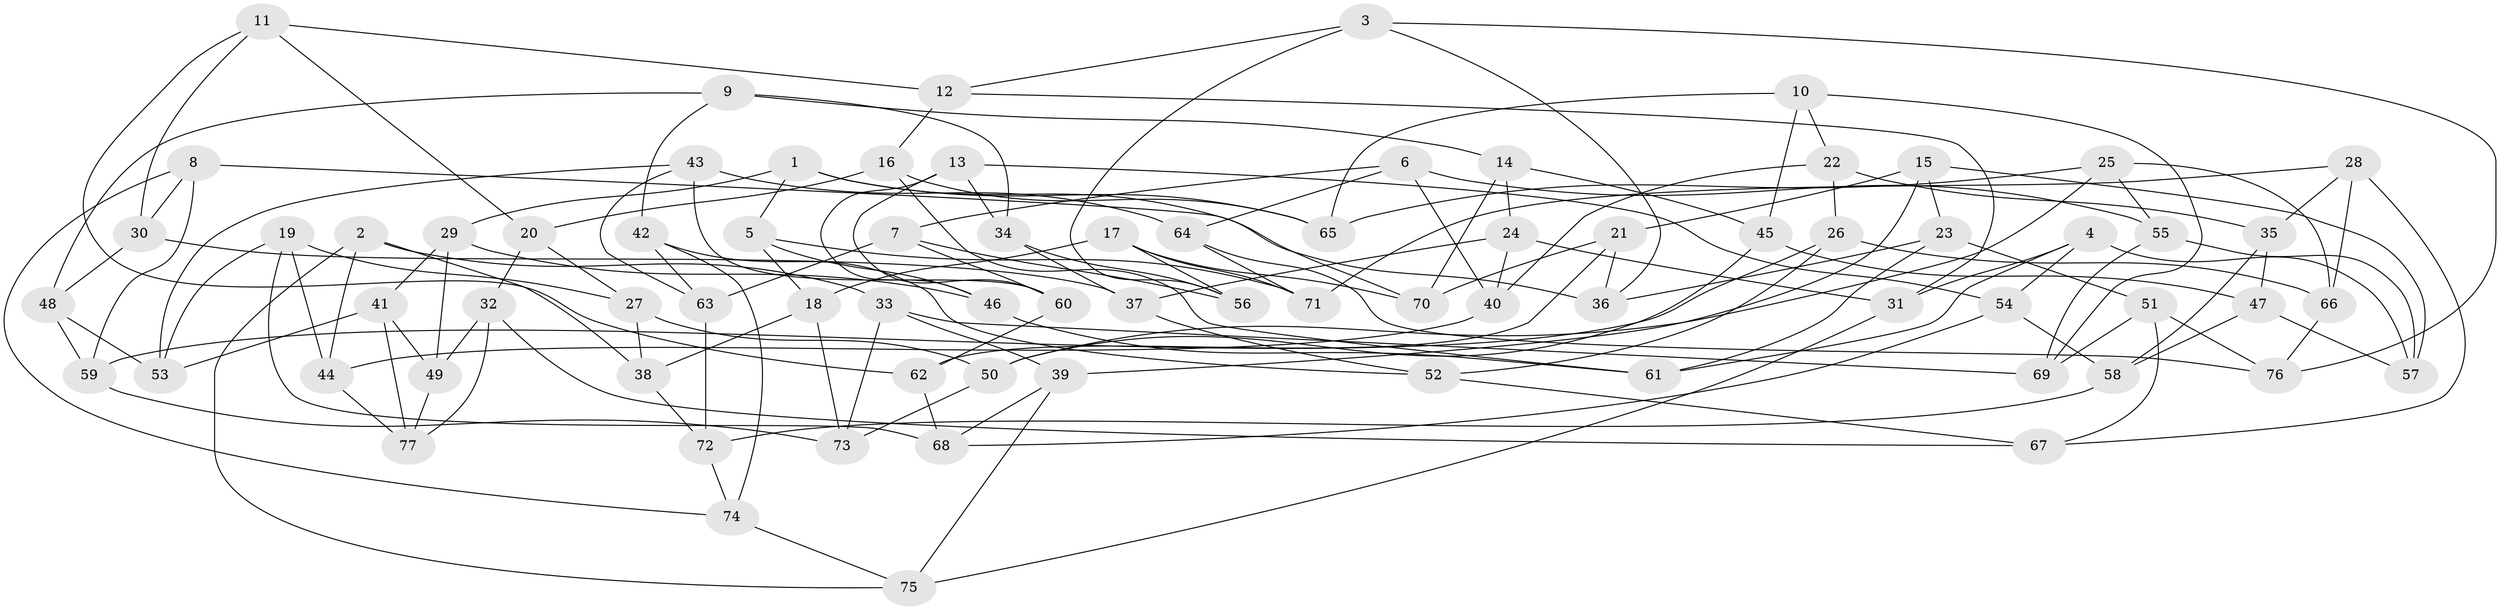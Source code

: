 // Generated by graph-tools (version 1.1) at 2025/38/03/09/25 02:38:17]
// undirected, 77 vertices, 154 edges
graph export_dot {
graph [start="1"]
  node [color=gray90,style=filled];
  1;
  2;
  3;
  4;
  5;
  6;
  7;
  8;
  9;
  10;
  11;
  12;
  13;
  14;
  15;
  16;
  17;
  18;
  19;
  20;
  21;
  22;
  23;
  24;
  25;
  26;
  27;
  28;
  29;
  30;
  31;
  32;
  33;
  34;
  35;
  36;
  37;
  38;
  39;
  40;
  41;
  42;
  43;
  44;
  45;
  46;
  47;
  48;
  49;
  50;
  51;
  52;
  53;
  54;
  55;
  56;
  57;
  58;
  59;
  60;
  61;
  62;
  63;
  64;
  65;
  66;
  67;
  68;
  69;
  70;
  71;
  72;
  73;
  74;
  75;
  76;
  77;
  1 -- 65;
  1 -- 5;
  1 -- 70;
  1 -- 29;
  2 -- 44;
  2 -- 75;
  2 -- 38;
  2 -- 33;
  3 -- 36;
  3 -- 12;
  3 -- 56;
  3 -- 76;
  4 -- 31;
  4 -- 61;
  4 -- 54;
  4 -- 57;
  5 -- 18;
  5 -- 46;
  5 -- 71;
  6 -- 7;
  6 -- 64;
  6 -- 55;
  6 -- 40;
  7 -- 63;
  7 -- 56;
  7 -- 60;
  8 -- 30;
  8 -- 36;
  8 -- 59;
  8 -- 74;
  9 -- 48;
  9 -- 14;
  9 -- 34;
  9 -- 42;
  10 -- 45;
  10 -- 65;
  10 -- 69;
  10 -- 22;
  11 -- 12;
  11 -- 30;
  11 -- 62;
  11 -- 20;
  12 -- 31;
  12 -- 16;
  13 -- 54;
  13 -- 60;
  13 -- 46;
  13 -- 34;
  14 -- 70;
  14 -- 24;
  14 -- 45;
  15 -- 39;
  15 -- 57;
  15 -- 23;
  15 -- 21;
  16 -- 65;
  16 -- 61;
  16 -- 20;
  17 -- 18;
  17 -- 70;
  17 -- 71;
  17 -- 56;
  18 -- 38;
  18 -- 73;
  19 -- 68;
  19 -- 53;
  19 -- 44;
  19 -- 27;
  20 -- 32;
  20 -- 27;
  21 -- 36;
  21 -- 70;
  21 -- 62;
  22 -- 40;
  22 -- 26;
  22 -- 35;
  23 -- 61;
  23 -- 51;
  23 -- 36;
  24 -- 31;
  24 -- 40;
  24 -- 37;
  25 -- 66;
  25 -- 65;
  25 -- 50;
  25 -- 55;
  26 -- 52;
  26 -- 59;
  26 -- 66;
  27 -- 38;
  27 -- 50;
  28 -- 66;
  28 -- 35;
  28 -- 67;
  28 -- 71;
  29 -- 49;
  29 -- 41;
  29 -- 46;
  30 -- 37;
  30 -- 48;
  31 -- 75;
  32 -- 67;
  32 -- 49;
  32 -- 77;
  33 -- 39;
  33 -- 69;
  33 -- 73;
  34 -- 37;
  34 -- 56;
  35 -- 58;
  35 -- 47;
  37 -- 52;
  38 -- 72;
  39 -- 75;
  39 -- 68;
  40 -- 44;
  41 -- 77;
  41 -- 49;
  41 -- 53;
  42 -- 63;
  42 -- 74;
  42 -- 52;
  43 -- 64;
  43 -- 60;
  43 -- 53;
  43 -- 63;
  44 -- 77;
  45 -- 50;
  45 -- 47;
  46 -- 61;
  47 -- 57;
  47 -- 58;
  48 -- 53;
  48 -- 59;
  49 -- 77;
  50 -- 73;
  51 -- 67;
  51 -- 76;
  51 -- 69;
  52 -- 67;
  54 -- 58;
  54 -- 68;
  55 -- 69;
  55 -- 57;
  58 -- 72;
  59 -- 73;
  60 -- 62;
  62 -- 68;
  63 -- 72;
  64 -- 71;
  64 -- 76;
  66 -- 76;
  72 -- 74;
  74 -- 75;
}
